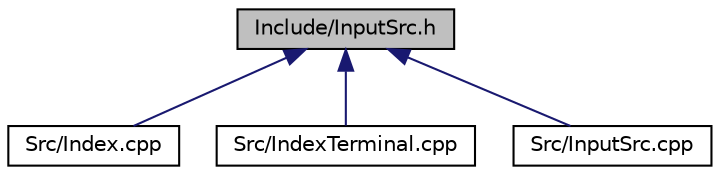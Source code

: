 digraph "Include/InputSrc.h"
{
  edge [fontname="Helvetica",fontsize="10",labelfontname="Helvetica",labelfontsize="10"];
  node [fontname="Helvetica",fontsize="10",shape=record];
  Node1 [label="Include/InputSrc.h",height=0.2,width=0.4,color="black", fillcolor="grey75", style="filled", fontcolor="black"];
  Node1 -> Node2 [dir="back",color="midnightblue",fontsize="10",style="solid",fontname="Helvetica"];
  Node2 [label="Src/Index.cpp",height=0.2,width=0.4,color="black", fillcolor="white", style="filled",URL="$Index_8cpp.html"];
  Node1 -> Node3 [dir="back",color="midnightblue",fontsize="10",style="solid",fontname="Helvetica"];
  Node3 [label="Src/IndexTerminal.cpp",height=0.2,width=0.4,color="black", fillcolor="white", style="filled",URL="$IndexTerminal_8cpp.html"];
  Node1 -> Node4 [dir="back",color="midnightblue",fontsize="10",style="solid",fontname="Helvetica"];
  Node4 [label="Src/InputSrc.cpp",height=0.2,width=0.4,color="black", fillcolor="white", style="filled",URL="$InputSrc_8cpp.html"];
}
